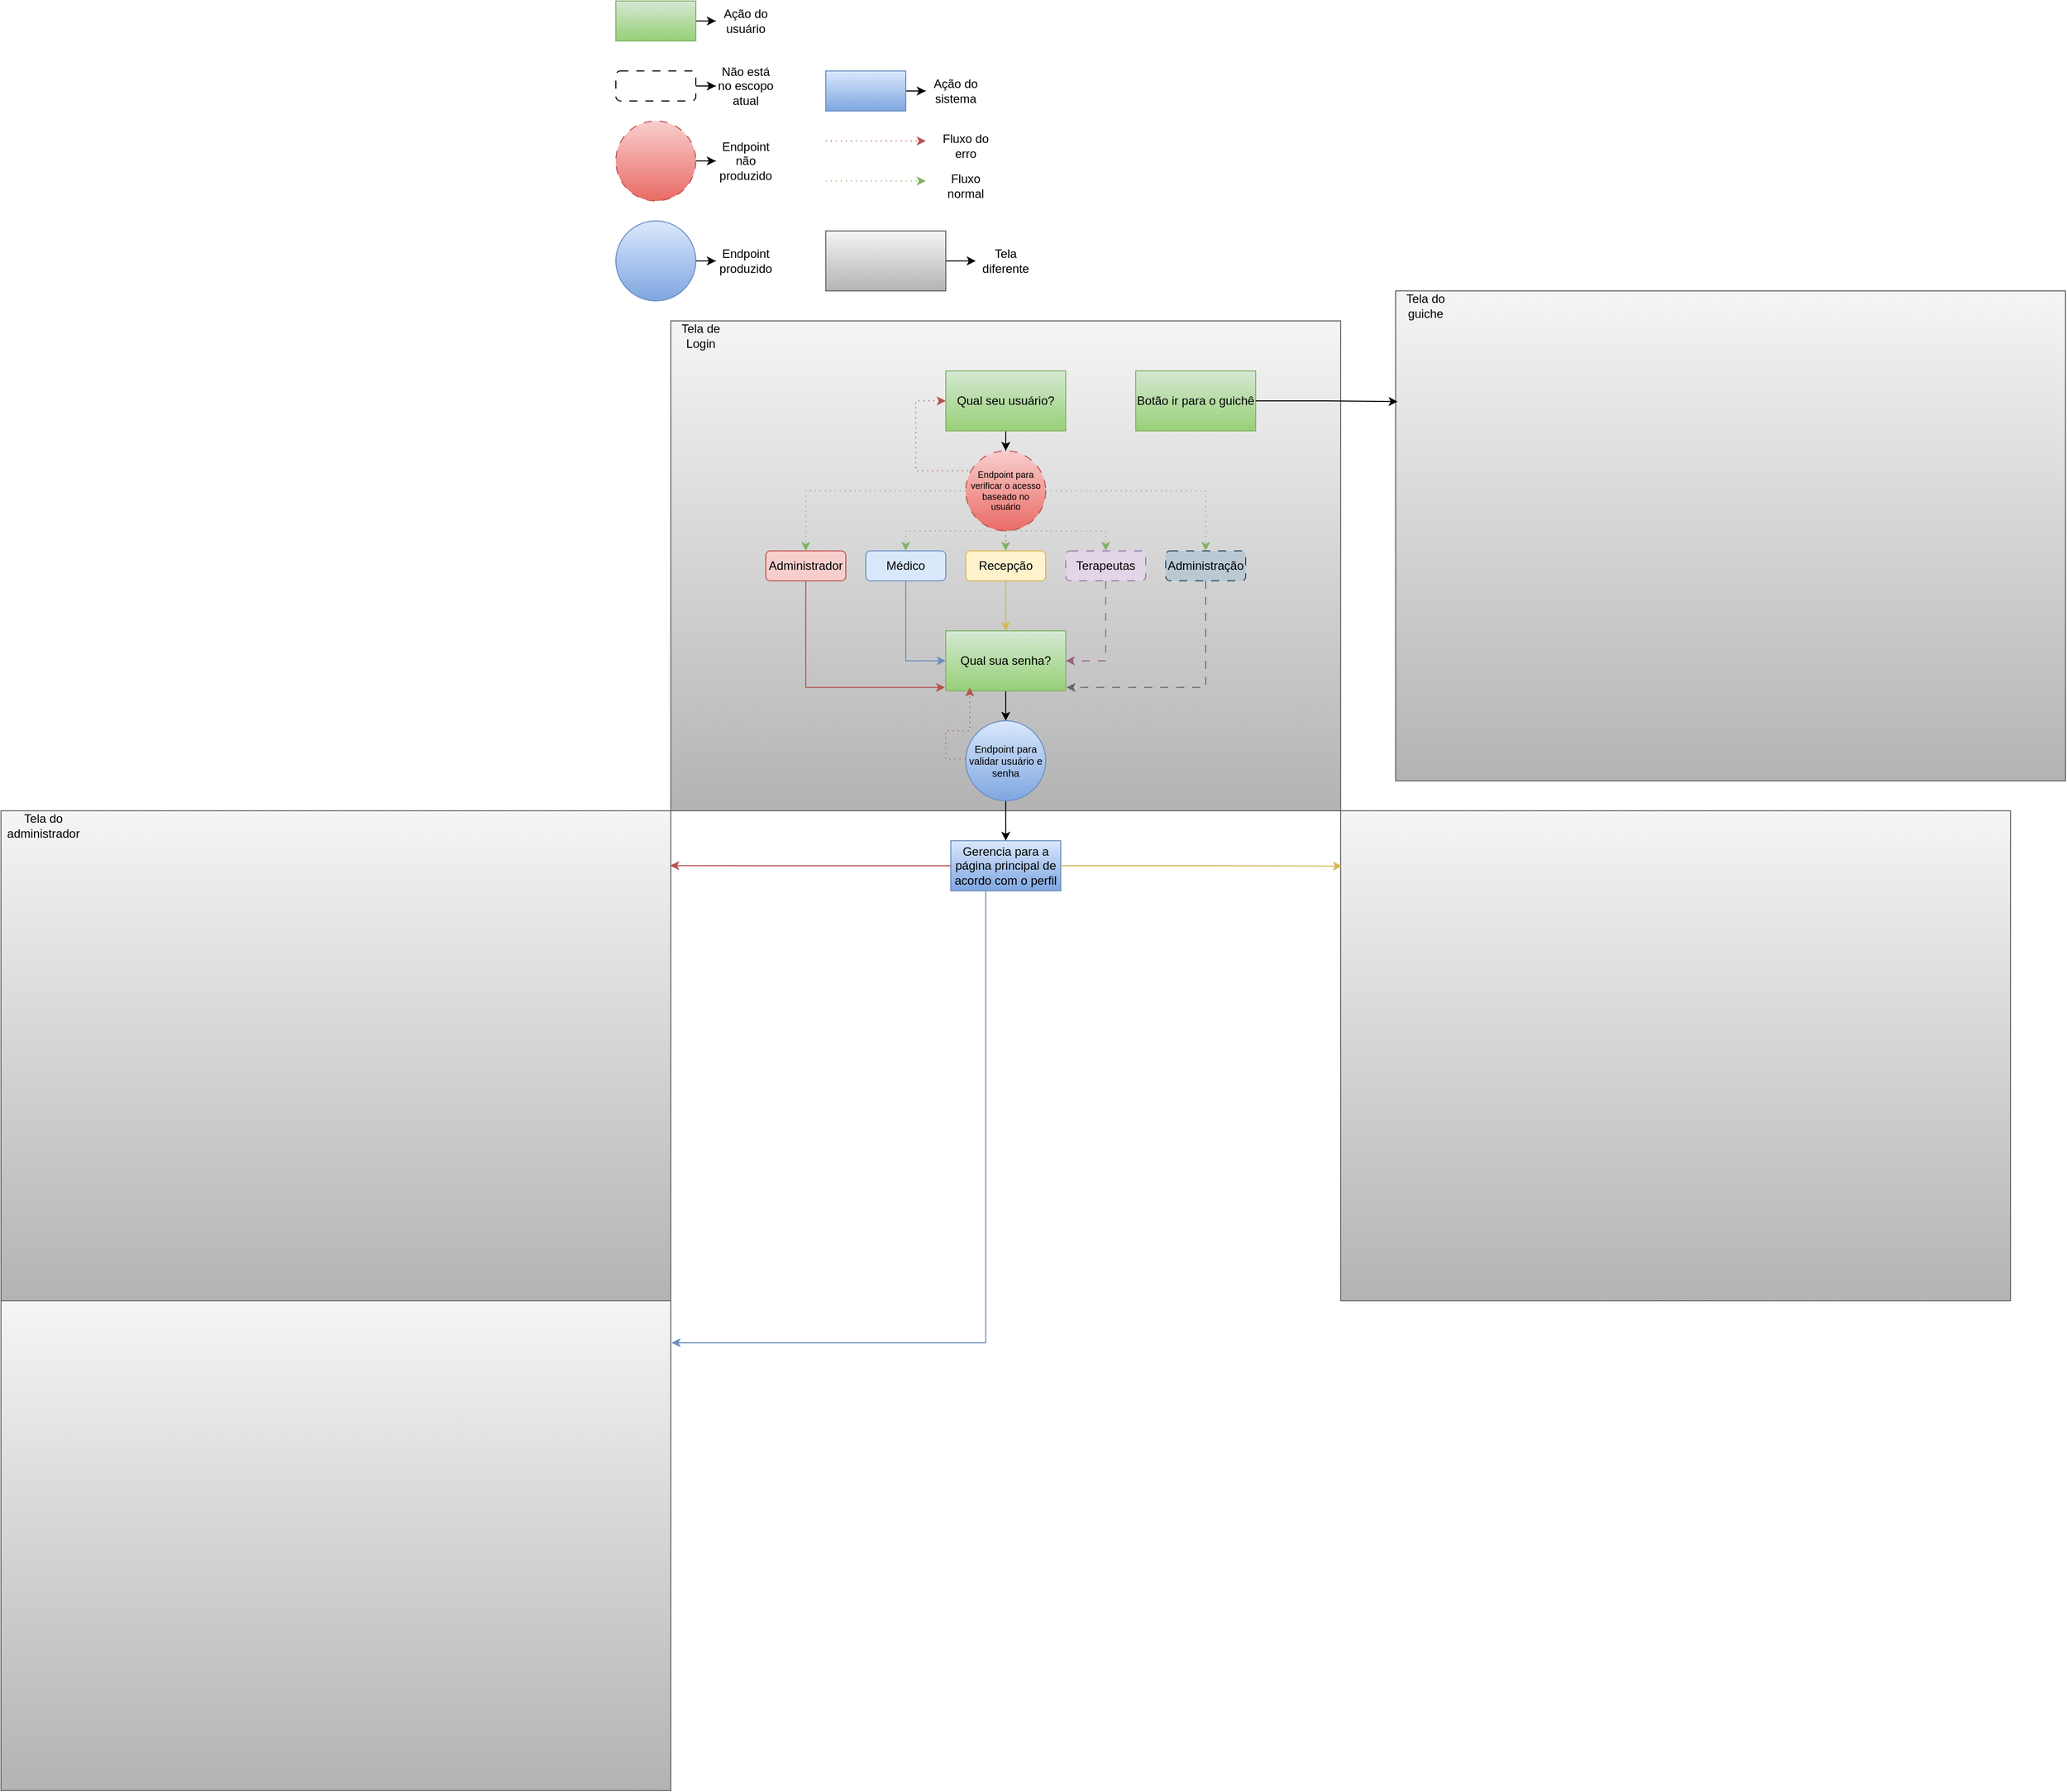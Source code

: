 <mxfile version="26.1.3">
  <diagram name="Página-1" id="KBVwgaT-i-FmAO7iC0v5">
    <mxGraphModel dx="2077" dy="1844" grid="1" gridSize="10" guides="1" tooltips="1" connect="1" arrows="1" fold="1" page="1" pageScale="1" pageWidth="827" pageHeight="1169" math="0" shadow="0">
      <root>
        <mxCell id="0" />
        <mxCell id="1" parent="0" />
        <mxCell id="xjoWbX0M8VD2nlZDhd0g-40" value="" style="rounded=0;whiteSpace=wrap;html=1;glass=0;fillColor=#f5f5f5;gradientColor=#b3b3b3;strokeColor=#666666;" parent="1" vertex="1">
          <mxGeometry x="65" y="10" width="670" height="490" as="geometry" />
        </mxCell>
        <mxCell id="xjoWbX0M8VD2nlZDhd0g-2" value="" style="edgeStyle=orthogonalEdgeStyle;rounded=0;orthogonalLoop=1;jettySize=auto;html=1;" parent="1" source="5m3VtVwTfDAOqxTExHr1-1" target="xjoWbX0M8VD2nlZDhd0g-1" edge="1">
          <mxGeometry relative="1" as="geometry" />
        </mxCell>
        <mxCell id="5m3VtVwTfDAOqxTExHr1-1" value="Qual seu usuário?" style="rounded=0;whiteSpace=wrap;html=1;fillColor=#d5e8d4;gradientColor=#97d077;strokeColor=#82b366;" parent="1" vertex="1">
          <mxGeometry x="340" y="60" width="120" height="60" as="geometry" />
        </mxCell>
        <mxCell id="xjoWbX0M8VD2nlZDhd0g-6" style="edgeStyle=orthogonalEdgeStyle;rounded=0;orthogonalLoop=1;jettySize=auto;html=1;entryX=0.5;entryY=0;entryDx=0;entryDy=0;fillColor=#d5e8d4;gradientColor=#97d077;strokeColor=#82b366;dashed=1;dashPattern=1 4;" parent="1" source="xjoWbX0M8VD2nlZDhd0g-1" target="xjoWbX0M8VD2nlZDhd0g-3" edge="1">
          <mxGeometry relative="1" as="geometry" />
        </mxCell>
        <mxCell id="xjoWbX0M8VD2nlZDhd0g-7" style="edgeStyle=orthogonalEdgeStyle;rounded=0;orthogonalLoop=1;jettySize=auto;html=1;entryX=0.5;entryY=0;entryDx=0;entryDy=0;fillColor=#d5e8d4;gradientColor=#97d077;strokeColor=#82b366;dashed=1;dashPattern=1 4;" parent="1" source="xjoWbX0M8VD2nlZDhd0g-1" target="xjoWbX0M8VD2nlZDhd0g-5" edge="1">
          <mxGeometry relative="1" as="geometry">
            <Array as="points">
              <mxPoint x="300" y="220" />
            </Array>
          </mxGeometry>
        </mxCell>
        <mxCell id="xjoWbX0M8VD2nlZDhd0g-11" value="" style="edgeStyle=orthogonalEdgeStyle;rounded=0;orthogonalLoop=1;jettySize=auto;html=1;fillColor=#d5e8d4;gradientColor=#97d077;strokeColor=#82b366;dashed=1;dashPattern=1 4;" parent="1" source="xjoWbX0M8VD2nlZDhd0g-1" target="xjoWbX0M8VD2nlZDhd0g-8" edge="1">
          <mxGeometry relative="1" as="geometry" />
        </mxCell>
        <mxCell id="xjoWbX0M8VD2nlZDhd0g-12" style="edgeStyle=orthogonalEdgeStyle;rounded=0;orthogonalLoop=1;jettySize=auto;html=1;entryX=0.5;entryY=0;entryDx=0;entryDy=0;fillColor=#d5e8d4;gradientColor=#97d077;strokeColor=#82b366;dashed=1;dashPattern=1 4;" parent="1" source="xjoWbX0M8VD2nlZDhd0g-1" target="xjoWbX0M8VD2nlZDhd0g-9" edge="1">
          <mxGeometry relative="1" as="geometry">
            <Array as="points">
              <mxPoint x="500" y="220" />
            </Array>
          </mxGeometry>
        </mxCell>
        <mxCell id="xjoWbX0M8VD2nlZDhd0g-13" style="edgeStyle=orthogonalEdgeStyle;rounded=0;orthogonalLoop=1;jettySize=auto;html=1;exitX=1;exitY=1;exitDx=0;exitDy=0;entryX=0.5;entryY=0;entryDx=0;entryDy=0;fillColor=#d5e8d4;gradientColor=#97d077;strokeColor=#82b366;dashed=1;dashPattern=1 4;" parent="1" source="xjoWbX0M8VD2nlZDhd0g-1" target="xjoWbX0M8VD2nlZDhd0g-10" edge="1">
          <mxGeometry relative="1" as="geometry">
            <Array as="points">
              <mxPoint x="428" y="180" />
              <mxPoint x="600" y="180" />
            </Array>
          </mxGeometry>
        </mxCell>
        <mxCell id="xjoWbX0M8VD2nlZDhd0g-1" value="Endpoint para verificar o acesso baseado no usuário" style="ellipse;whiteSpace=wrap;html=1;aspect=fixed;fontSize=9;fillColor=#f8cecc;gradientColor=#ea6b66;strokeColor=#b85450;dashed=1;dashPattern=8 8;" parent="1" vertex="1">
          <mxGeometry x="360" y="140" width="80" height="80" as="geometry" />
        </mxCell>
        <mxCell id="xjoWbX0M8VD2nlZDhd0g-3" value="Administrador" style="rounded=1;whiteSpace=wrap;html=1;fillColor=#f8cecc;strokeColor=#b85450;" parent="1" vertex="1">
          <mxGeometry x="160" y="240" width="80" height="30" as="geometry" />
        </mxCell>
        <mxCell id="xjoWbX0M8VD2nlZDhd0g-21" style="edgeStyle=orthogonalEdgeStyle;rounded=0;orthogonalLoop=1;jettySize=auto;html=1;entryX=0;entryY=0.5;entryDx=0;entryDy=0;fillColor=#dae8fc;gradientColor=#7ea6e0;strokeColor=#6c8ebf;" parent="1" source="xjoWbX0M8VD2nlZDhd0g-5" target="xjoWbX0M8VD2nlZDhd0g-19" edge="1">
          <mxGeometry relative="1" as="geometry" />
        </mxCell>
        <mxCell id="xjoWbX0M8VD2nlZDhd0g-5" value="Médico" style="rounded=1;whiteSpace=wrap;html=1;fillColor=#dae8fc;strokeColor=#6c8ebf;" parent="1" vertex="1">
          <mxGeometry x="260" y="240" width="80" height="30" as="geometry" />
        </mxCell>
        <mxCell id="xjoWbX0M8VD2nlZDhd0g-20" value="" style="edgeStyle=orthogonalEdgeStyle;rounded=0;orthogonalLoop=1;jettySize=auto;html=1;fillColor=#fff2cc;gradientColor=#ffd966;strokeColor=#d6b656;" parent="1" source="xjoWbX0M8VD2nlZDhd0g-8" target="xjoWbX0M8VD2nlZDhd0g-19" edge="1">
          <mxGeometry relative="1" as="geometry" />
        </mxCell>
        <mxCell id="xjoWbX0M8VD2nlZDhd0g-8" value="Recepção" style="rounded=1;whiteSpace=wrap;html=1;fillColor=#fff2cc;strokeColor=#d6b656;" parent="1" vertex="1">
          <mxGeometry x="360" y="240" width="80" height="30" as="geometry" />
        </mxCell>
        <mxCell id="xjoWbX0M8VD2nlZDhd0g-24" style="edgeStyle=orthogonalEdgeStyle;rounded=0;orthogonalLoop=1;jettySize=auto;html=1;entryX=1;entryY=0.5;entryDx=0;entryDy=0;fillColor=#e6d0de;gradientColor=#d5739d;strokeColor=#996185;dashed=1;dashPattern=8 8;" parent="1" source="xjoWbX0M8VD2nlZDhd0g-9" target="xjoWbX0M8VD2nlZDhd0g-19" edge="1">
          <mxGeometry relative="1" as="geometry" />
        </mxCell>
        <mxCell id="xjoWbX0M8VD2nlZDhd0g-9" value="Terapeutas" style="rounded=1;whiteSpace=wrap;html=1;fillColor=#e1d5e7;strokeColor=#9673a6;dashed=1;dashPattern=8 8;" parent="1" vertex="1">
          <mxGeometry x="460" y="240" width="80" height="30" as="geometry" />
        </mxCell>
        <mxCell id="xjoWbX0M8VD2nlZDhd0g-10" value="Administração" style="rounded=1;whiteSpace=wrap;html=1;fillColor=#bac8d3;strokeColor=#23445d;dashed=1;dashPattern=8 8;" parent="1" vertex="1">
          <mxGeometry x="560" y="240" width="80" height="30" as="geometry" />
        </mxCell>
        <mxCell id="xjoWbX0M8VD2nlZDhd0g-18" value="" style="edgeStyle=orthogonalEdgeStyle;rounded=0;orthogonalLoop=1;jettySize=auto;html=1;" parent="1" source="xjoWbX0M8VD2nlZDhd0g-16" target="xjoWbX0M8VD2nlZDhd0g-17" edge="1">
          <mxGeometry relative="1" as="geometry" />
        </mxCell>
        <mxCell id="xjoWbX0M8VD2nlZDhd0g-16" value="" style="rounded=1;whiteSpace=wrap;html=1;dashed=1;dashPattern=8 8;" parent="1" vertex="1">
          <mxGeometry x="10" y="-240" width="80" height="30" as="geometry" />
        </mxCell>
        <mxCell id="xjoWbX0M8VD2nlZDhd0g-17" value="Não está no escopo atual" style="text;html=1;align=center;verticalAlign=middle;whiteSpace=wrap;rounded=0;" parent="1" vertex="1">
          <mxGeometry x="110" y="-240" width="60" height="30" as="geometry" />
        </mxCell>
        <mxCell id="xjoWbX0M8VD2nlZDhd0g-27" value="" style="edgeStyle=orthogonalEdgeStyle;rounded=0;orthogonalLoop=1;jettySize=auto;html=1;" parent="1" source="xjoWbX0M8VD2nlZDhd0g-19" target="xjoWbX0M8VD2nlZDhd0g-26" edge="1">
          <mxGeometry relative="1" as="geometry" />
        </mxCell>
        <mxCell id="xjoWbX0M8VD2nlZDhd0g-19" value="Qual sua senha?" style="rounded=0;whiteSpace=wrap;html=1;fillColor=#d5e8d4;gradientColor=#97d077;strokeColor=#82b366;" parent="1" vertex="1">
          <mxGeometry x="340" y="320" width="120" height="60" as="geometry" />
        </mxCell>
        <mxCell id="xjoWbX0M8VD2nlZDhd0g-23" style="edgeStyle=orthogonalEdgeStyle;rounded=0;orthogonalLoop=1;jettySize=auto;html=1;entryX=-0.006;entryY=0.943;entryDx=0;entryDy=0;entryPerimeter=0;fillColor=#f8cecc;gradientColor=#ea6b66;strokeColor=#b85450;" parent="1" source="xjoWbX0M8VD2nlZDhd0g-3" target="xjoWbX0M8VD2nlZDhd0g-19" edge="1">
          <mxGeometry relative="1" as="geometry">
            <Array as="points">
              <mxPoint x="200" y="377" />
            </Array>
          </mxGeometry>
        </mxCell>
        <mxCell id="xjoWbX0M8VD2nlZDhd0g-25" style="edgeStyle=orthogonalEdgeStyle;rounded=0;orthogonalLoop=1;jettySize=auto;html=1;entryX=1.006;entryY=0.943;entryDx=0;entryDy=0;entryPerimeter=0;fillColor=#f5f5f5;gradientColor=#b3b3b3;strokeColor=#666666;dashed=1;dashPattern=8 8;" parent="1" source="xjoWbX0M8VD2nlZDhd0g-10" target="xjoWbX0M8VD2nlZDhd0g-19" edge="1">
          <mxGeometry relative="1" as="geometry">
            <Array as="points">
              <mxPoint x="600" y="377" />
            </Array>
          </mxGeometry>
        </mxCell>
        <mxCell id="xjoWbX0M8VD2nlZDhd0g-56" value="" style="edgeStyle=orthogonalEdgeStyle;rounded=0;orthogonalLoop=1;jettySize=auto;html=1;" parent="1" source="xjoWbX0M8VD2nlZDhd0g-26" target="xjoWbX0M8VD2nlZDhd0g-54" edge="1">
          <mxGeometry relative="1" as="geometry" />
        </mxCell>
        <mxCell id="xjoWbX0M8VD2nlZDhd0g-26" value="Endpoint para validar usuário e senha" style="ellipse;whiteSpace=wrap;html=1;aspect=fixed;fontSize=10;fillColor=#dae8fc;gradientColor=#7ea6e0;strokeColor=#6c8ebf;" parent="1" vertex="1">
          <mxGeometry x="360" y="410" width="80" height="80" as="geometry" />
        </mxCell>
        <mxCell id="xjoWbX0M8VD2nlZDhd0g-31" value="" style="edgeStyle=orthogonalEdgeStyle;rounded=0;orthogonalLoop=1;jettySize=auto;html=1;" parent="1" source="xjoWbX0M8VD2nlZDhd0g-28" target="xjoWbX0M8VD2nlZDhd0g-29" edge="1">
          <mxGeometry relative="1" as="geometry" />
        </mxCell>
        <mxCell id="xjoWbX0M8VD2nlZDhd0g-28" value="" style="ellipse;whiteSpace=wrap;html=1;aspect=fixed;fillColor=#f8cecc;gradientColor=#ea6b66;strokeColor=#b85450;dashed=1;dashPattern=8 8;" parent="1" vertex="1">
          <mxGeometry x="10" y="-190" width="80" height="80" as="geometry" />
        </mxCell>
        <mxCell id="xjoWbX0M8VD2nlZDhd0g-29" value="Endpoint não produzido" style="text;html=1;align=center;verticalAlign=middle;whiteSpace=wrap;rounded=0;" parent="1" vertex="1">
          <mxGeometry x="110" y="-165" width="60" height="30" as="geometry" />
        </mxCell>
        <mxCell id="xjoWbX0M8VD2nlZDhd0g-33" value="" style="edgeStyle=orthogonalEdgeStyle;rounded=0;orthogonalLoop=1;jettySize=auto;html=1;" parent="1" source="xjoWbX0M8VD2nlZDhd0g-30" target="xjoWbX0M8VD2nlZDhd0g-32" edge="1">
          <mxGeometry relative="1" as="geometry" />
        </mxCell>
        <mxCell id="xjoWbX0M8VD2nlZDhd0g-30" value="" style="ellipse;whiteSpace=wrap;html=1;aspect=fixed;fontSize=10;fillColor=#dae8fc;gradientColor=#7ea6e0;strokeColor=#6c8ebf;" parent="1" vertex="1">
          <mxGeometry x="10" y="-90" width="80" height="80" as="geometry" />
        </mxCell>
        <mxCell id="xjoWbX0M8VD2nlZDhd0g-32" value="Endpoint produzido" style="text;html=1;align=center;verticalAlign=middle;whiteSpace=wrap;rounded=0;" parent="1" vertex="1">
          <mxGeometry x="110" y="-65" width="60" height="30" as="geometry" />
        </mxCell>
        <mxCell id="xjoWbX0M8VD2nlZDhd0g-36" value="" style="edgeStyle=orthogonalEdgeStyle;rounded=0;orthogonalLoop=1;jettySize=auto;html=1;" parent="1" source="xjoWbX0M8VD2nlZDhd0g-34" target="xjoWbX0M8VD2nlZDhd0g-35" edge="1">
          <mxGeometry relative="1" as="geometry" />
        </mxCell>
        <mxCell id="xjoWbX0M8VD2nlZDhd0g-34" value="" style="rounded=0;whiteSpace=wrap;html=1;fillColor=#d5e8d4;gradientColor=#97d077;strokeColor=#82b366;" parent="1" vertex="1">
          <mxGeometry x="10" y="-310" width="80" height="40" as="geometry" />
        </mxCell>
        <mxCell id="xjoWbX0M8VD2nlZDhd0g-35" value="Ação do usuário" style="text;html=1;align=center;verticalAlign=middle;whiteSpace=wrap;rounded=0;" parent="1" vertex="1">
          <mxGeometry x="110" y="-305" width="60" height="30" as="geometry" />
        </mxCell>
        <mxCell id="xjoWbX0M8VD2nlZDhd0g-39" value="" style="edgeStyle=orthogonalEdgeStyle;rounded=0;orthogonalLoop=1;jettySize=auto;html=1;" parent="1" source="xjoWbX0M8VD2nlZDhd0g-37" target="xjoWbX0M8VD2nlZDhd0g-38" edge="1">
          <mxGeometry relative="1" as="geometry" />
        </mxCell>
        <mxCell id="xjoWbX0M8VD2nlZDhd0g-37" value="" style="rounded=0;whiteSpace=wrap;html=1;fillColor=#f5f5f5;gradientColor=#b3b3b3;strokeColor=#666666;" parent="1" vertex="1">
          <mxGeometry x="220" y="-80" width="120" height="60" as="geometry" />
        </mxCell>
        <mxCell id="xjoWbX0M8VD2nlZDhd0g-38" value="Tela diferente" style="text;html=1;align=center;verticalAlign=middle;whiteSpace=wrap;rounded=0;" parent="1" vertex="1">
          <mxGeometry x="370" y="-65" width="60" height="30" as="geometry" />
        </mxCell>
        <mxCell id="xjoWbX0M8VD2nlZDhd0g-41" value="Tela de Login" style="text;html=1;align=center;verticalAlign=middle;whiteSpace=wrap;rounded=0;" parent="1" vertex="1">
          <mxGeometry x="65" y="10" width="60" height="30" as="geometry" />
        </mxCell>
        <mxCell id="xjoWbX0M8VD2nlZDhd0g-42" value="" style="endArrow=classic;html=1;rounded=0;fillColor=#d5e8d4;gradientColor=#97d077;strokeColor=#82b366;dashed=1;dashPattern=1 4;" parent="1" edge="1">
          <mxGeometry width="50" height="50" relative="1" as="geometry">
            <mxPoint x="220" y="-130" as="sourcePoint" />
            <mxPoint x="320" y="-130" as="targetPoint" />
          </mxGeometry>
        </mxCell>
        <mxCell id="xjoWbX0M8VD2nlZDhd0g-43" value="Fluxo normal" style="text;html=1;align=center;verticalAlign=middle;whiteSpace=wrap;rounded=0;" parent="1" vertex="1">
          <mxGeometry x="330" y="-140" width="60" height="30" as="geometry" />
        </mxCell>
        <mxCell id="xjoWbX0M8VD2nlZDhd0g-44" value="" style="endArrow=classic;html=1;rounded=0;fillColor=#f8cecc;gradientColor=#ea6b66;strokeColor=#b85450;dashed=1;dashPattern=1 4;" parent="1" edge="1">
          <mxGeometry width="50" height="50" relative="1" as="geometry">
            <mxPoint x="220" y="-170" as="sourcePoint" />
            <mxPoint x="320" y="-170" as="targetPoint" />
          </mxGeometry>
        </mxCell>
        <mxCell id="xjoWbX0M8VD2nlZDhd0g-45" value="Fluxo do erro" style="text;html=1;align=center;verticalAlign=middle;whiteSpace=wrap;rounded=0;" parent="1" vertex="1">
          <mxGeometry x="330" y="-180" width="60" height="30" as="geometry" />
        </mxCell>
        <mxCell id="xjoWbX0M8VD2nlZDhd0g-47" style="edgeStyle=orthogonalEdgeStyle;rounded=0;orthogonalLoop=1;jettySize=auto;html=1;entryX=0.061;entryY=0.247;entryDx=0;entryDy=0;entryPerimeter=0;startArrow=classic;startFill=1;endArrow=none;fillColor=#f8cecc;gradientColor=#ea6b66;strokeColor=#b85450;dashed=1;dashPattern=1 4;" parent="1" target="xjoWbX0M8VD2nlZDhd0g-1" edge="1">
          <mxGeometry relative="1" as="geometry">
            <mxPoint x="340" y="90" as="sourcePoint" />
            <mxPoint x="360.0" y="164.88" as="targetPoint" />
            <Array as="points">
              <mxPoint x="310" y="90" />
              <mxPoint x="310" y="160" />
              <mxPoint x="360" y="160" />
            </Array>
          </mxGeometry>
        </mxCell>
        <mxCell id="xjoWbX0M8VD2nlZDhd0g-49" value="" style="rounded=0;whiteSpace=wrap;html=1;glass=0;fillColor=#f5f5f5;gradientColor=#b3b3b3;strokeColor=#666666;" parent="1" vertex="1">
          <mxGeometry x="-605" y="500" width="670" height="490" as="geometry" />
        </mxCell>
        <mxCell id="xjoWbX0M8VD2nlZDhd0g-51" value="" style="edgeStyle=orthogonalEdgeStyle;rounded=0;orthogonalLoop=1;jettySize=auto;html=1;" parent="1" source="xjoWbX0M8VD2nlZDhd0g-52" target="xjoWbX0M8VD2nlZDhd0g-53" edge="1">
          <mxGeometry relative="1" as="geometry" />
        </mxCell>
        <mxCell id="xjoWbX0M8VD2nlZDhd0g-52" value="" style="rounded=0;whiteSpace=wrap;html=1;fillColor=#dae8fc;gradientColor=#7ea6e0;strokeColor=#6c8ebf;" parent="1" vertex="1">
          <mxGeometry x="220" y="-240" width="80" height="40" as="geometry" />
        </mxCell>
        <mxCell id="xjoWbX0M8VD2nlZDhd0g-53" value="Ação do sistema" style="text;html=1;align=center;verticalAlign=middle;whiteSpace=wrap;rounded=0;" parent="1" vertex="1">
          <mxGeometry x="320" y="-235" width="60" height="30" as="geometry" />
        </mxCell>
        <mxCell id="xjoWbX0M8VD2nlZDhd0g-54" value="Gerencia para a página principal de acordo com o perfil" style="rounded=0;whiteSpace=wrap;html=1;fillColor=#dae8fc;gradientColor=#7ea6e0;strokeColor=#6c8ebf;" parent="1" vertex="1">
          <mxGeometry x="345" y="530" width="110" height="50" as="geometry" />
        </mxCell>
        <mxCell id="xjoWbX0M8VD2nlZDhd0g-57" style="edgeStyle=orthogonalEdgeStyle;rounded=0;orthogonalLoop=1;jettySize=auto;html=1;entryX=0.999;entryY=0.112;entryDx=0;entryDy=0;entryPerimeter=0;fillColor=#f8cecc;gradientColor=#ea6b66;strokeColor=#b85450;" parent="1" source="xjoWbX0M8VD2nlZDhd0g-54" target="xjoWbX0M8VD2nlZDhd0g-49" edge="1">
          <mxGeometry relative="1" as="geometry" />
        </mxCell>
        <mxCell id="xjoWbX0M8VD2nlZDhd0g-58" value="" style="rounded=0;whiteSpace=wrap;html=1;glass=0;fillColor=#f5f5f5;gradientColor=#b3b3b3;strokeColor=#666666;" parent="1" vertex="1">
          <mxGeometry x="-605" y="990" width="670" height="490" as="geometry" />
        </mxCell>
        <mxCell id="xjoWbX0M8VD2nlZDhd0g-59" style="edgeStyle=orthogonalEdgeStyle;rounded=0;orthogonalLoop=1;jettySize=auto;html=1;entryX=1.001;entryY=0.086;entryDx=0;entryDy=0;entryPerimeter=0;fillColor=#dae8fc;gradientColor=#7ea6e0;strokeColor=#6c8ebf;" parent="1" source="xjoWbX0M8VD2nlZDhd0g-54" target="xjoWbX0M8VD2nlZDhd0g-58" edge="1">
          <mxGeometry relative="1" as="geometry">
            <Array as="points">
              <mxPoint x="380" y="1032" />
            </Array>
          </mxGeometry>
        </mxCell>
        <mxCell id="xjoWbX0M8VD2nlZDhd0g-61" style="edgeStyle=orthogonalEdgeStyle;rounded=0;orthogonalLoop=1;jettySize=auto;html=1;entryX=0.2;entryY=0.944;entryDx=0;entryDy=0;entryPerimeter=0;dashed=1;dashPattern=1 4;fillColor=#f8cecc;gradientColor=#ea6b66;strokeColor=#b85450;exitX=-0.003;exitY=0.477;exitDx=0;exitDy=0;exitPerimeter=0;" parent="1" source="xjoWbX0M8VD2nlZDhd0g-26" target="xjoWbX0M8VD2nlZDhd0g-19" edge="1">
          <mxGeometry relative="1" as="geometry">
            <Array as="points">
              <mxPoint x="340" y="448" />
              <mxPoint x="340" y="420" />
              <mxPoint x="364" y="420" />
            </Array>
          </mxGeometry>
        </mxCell>
        <mxCell id="xjoWbX0M8VD2nlZDhd0g-62" value="" style="rounded=0;whiteSpace=wrap;html=1;glass=0;fillColor=#f5f5f5;gradientColor=#b3b3b3;strokeColor=#666666;" parent="1" vertex="1">
          <mxGeometry x="735" y="500" width="670" height="490" as="geometry" />
        </mxCell>
        <mxCell id="xjoWbX0M8VD2nlZDhd0g-63" style="edgeStyle=orthogonalEdgeStyle;rounded=0;orthogonalLoop=1;jettySize=auto;html=1;entryX=0.002;entryY=0.113;entryDx=0;entryDy=0;entryPerimeter=0;fillColor=#fff2cc;gradientColor=#ffd966;strokeColor=#d6b656;" parent="1" source="xjoWbX0M8VD2nlZDhd0g-54" target="xjoWbX0M8VD2nlZDhd0g-62" edge="1">
          <mxGeometry relative="1" as="geometry" />
        </mxCell>
        <mxCell id="GUOrzD-hPcrCpEoMWFpB-1" value="Tela do administrador" style="text;html=1;align=center;verticalAlign=middle;whiteSpace=wrap;rounded=0;" vertex="1" parent="1">
          <mxGeometry x="-605" y="500" width="85" height="30" as="geometry" />
        </mxCell>
        <mxCell id="GUOrzD-hPcrCpEoMWFpB-2" value="Botão ir para o guichê" style="rounded=0;whiteSpace=wrap;html=1;fillColor=#d5e8d4;gradientColor=#97d077;strokeColor=#82b366;" vertex="1" parent="1">
          <mxGeometry x="530" y="60" width="120" height="60" as="geometry" />
        </mxCell>
        <mxCell id="GUOrzD-hPcrCpEoMWFpB-3" value="" style="rounded=0;whiteSpace=wrap;html=1;glass=0;fillColor=#f5f5f5;gradientColor=#b3b3b3;strokeColor=#666666;" vertex="1" parent="1">
          <mxGeometry x="790" y="-20" width="670" height="490" as="geometry" />
        </mxCell>
        <mxCell id="GUOrzD-hPcrCpEoMWFpB-4" style="edgeStyle=orthogonalEdgeStyle;rounded=0;orthogonalLoop=1;jettySize=auto;html=1;entryX=0.003;entryY=0.226;entryDx=0;entryDy=0;entryPerimeter=0;" edge="1" parent="1" source="GUOrzD-hPcrCpEoMWFpB-2" target="GUOrzD-hPcrCpEoMWFpB-3">
          <mxGeometry relative="1" as="geometry" />
        </mxCell>
        <mxCell id="GUOrzD-hPcrCpEoMWFpB-5" value="Tela do guiche" style="text;html=1;align=center;verticalAlign=middle;whiteSpace=wrap;rounded=0;" vertex="1" parent="1">
          <mxGeometry x="790" y="-20" width="60" height="30" as="geometry" />
        </mxCell>
      </root>
    </mxGraphModel>
  </diagram>
</mxfile>
